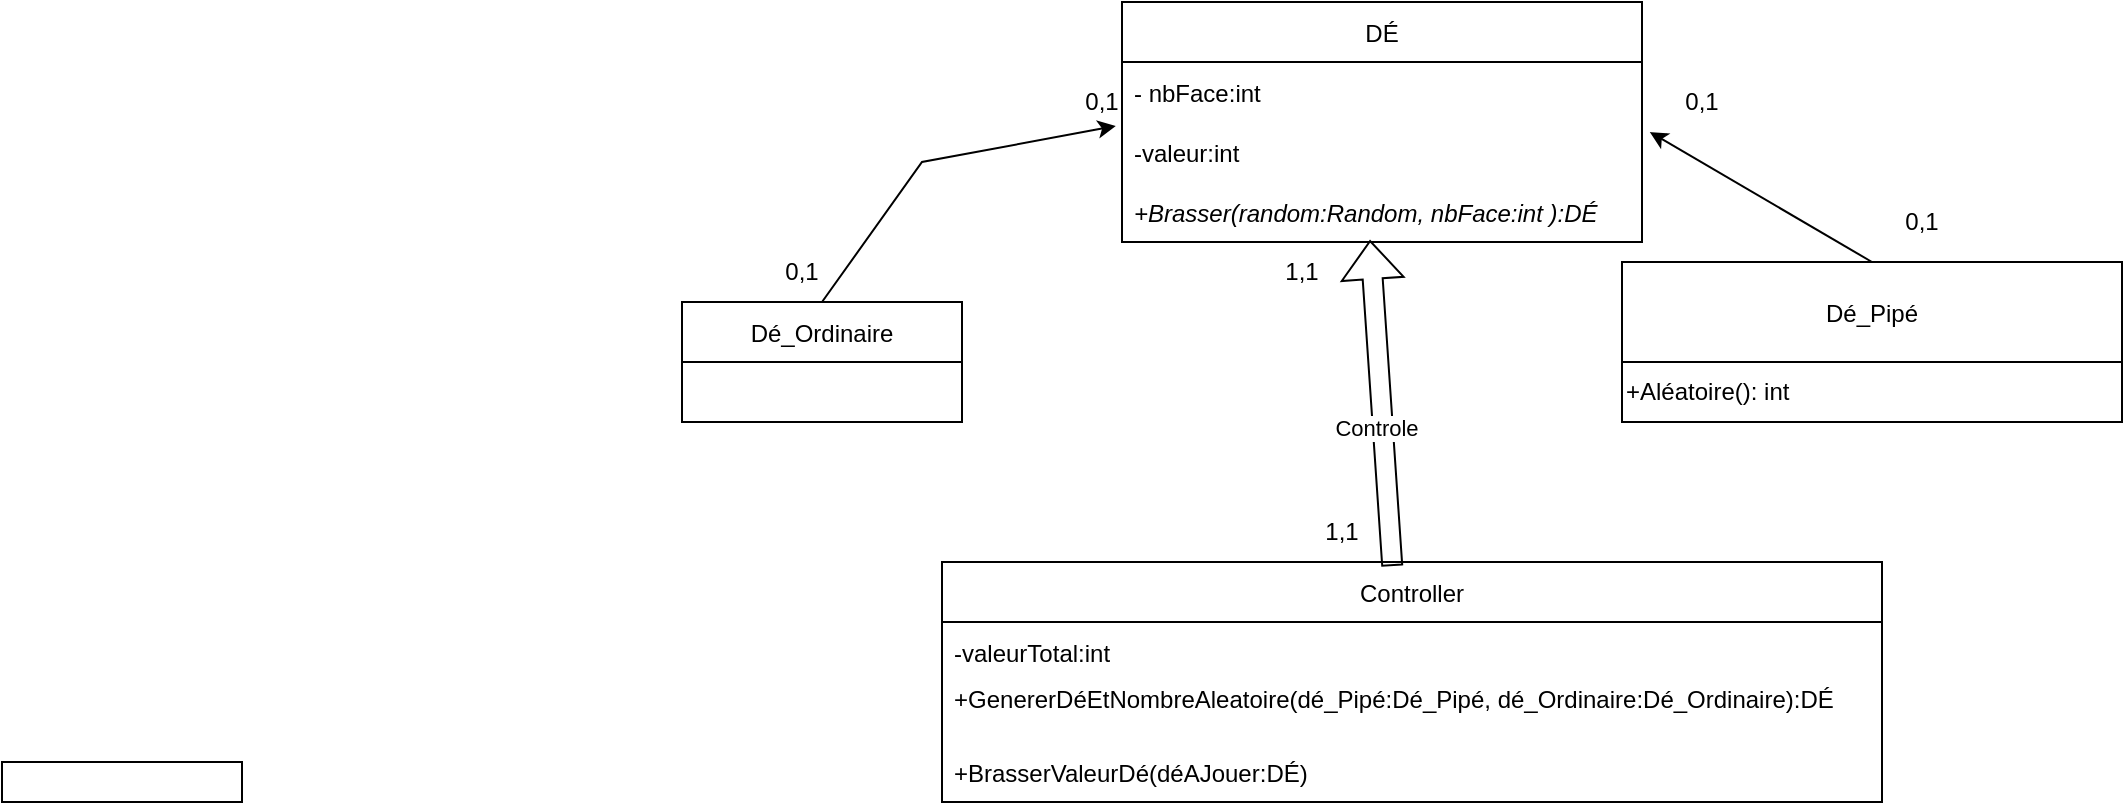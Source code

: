 <mxfile version="20.3.0" type="device"><diagram id="kWiJ4YpvXiSMZhfmeJVt" name="Page-1"><mxGraphModel dx="2522" dy="482" grid="1" gridSize="10" guides="1" tooltips="1" connect="1" arrows="1" fold="1" page="1" pageScale="1" pageWidth="827" pageHeight="1169" math="0" shadow="0"><root><mxCell id="0"/><mxCell id="1" parent="0"/><mxCell id="XKtQVAAE_OShLw2Vz0Mn-1" value="" style="rounded=0;whiteSpace=wrap;html=1;" parent="1" vertex="1"><mxGeometry x="-1130" y="400" width="120" height="20" as="geometry"/></mxCell><mxCell id="XKtQVAAE_OShLw2Vz0Mn-9" value="DÉ" style="swimlane;fontStyle=0;childLayout=stackLayout;horizontal=1;startSize=30;horizontalStack=0;resizeParent=1;resizeParentMax=0;resizeLast=0;collapsible=1;marginBottom=0;" parent="1" vertex="1"><mxGeometry x="-570" y="20" width="260" height="120" as="geometry"/></mxCell><mxCell id="XKtQVAAE_OShLw2Vz0Mn-10" value="- nbFace:int" style="text;strokeColor=none;fillColor=none;align=left;verticalAlign=middle;spacingLeft=4;spacingRight=4;overflow=hidden;points=[[0,0.5],[1,0.5]];portConstraint=eastwest;rotatable=0;" parent="XKtQVAAE_OShLw2Vz0Mn-9" vertex="1"><mxGeometry y="30" width="260" height="30" as="geometry"/></mxCell><mxCell id="XKtQVAAE_OShLw2Vz0Mn-11" value="-valeur:int" style="text;strokeColor=none;fillColor=none;align=left;verticalAlign=middle;spacingLeft=4;spacingRight=4;overflow=hidden;points=[[0,0.5],[1,0.5]];portConstraint=eastwest;rotatable=0;" parent="XKtQVAAE_OShLw2Vz0Mn-9" vertex="1"><mxGeometry y="60" width="260" height="30" as="geometry"/></mxCell><mxCell id="XKtQVAAE_OShLw2Vz0Mn-12" value="+Brasser(random:Random, nbFace:int ):DÉ" style="text;strokeColor=none;fillColor=none;align=left;verticalAlign=middle;spacingLeft=4;spacingRight=4;overflow=hidden;points=[[0,0.5],[1,0.5]];portConstraint=eastwest;rotatable=0;fontStyle=2" parent="XKtQVAAE_OShLw2Vz0Mn-9" vertex="1"><mxGeometry y="90" width="260" height="30" as="geometry"/></mxCell><mxCell id="XKtQVAAE_OShLw2Vz0Mn-14" value="Dé_Ordinaire" style="swimlane;fontStyle=0;childLayout=stackLayout;horizontal=1;startSize=30;horizontalStack=0;resizeParent=1;resizeParentMax=0;resizeLast=0;collapsible=1;marginBottom=0;" parent="1" vertex="1"><mxGeometry x="-790" y="170" width="140" height="60" as="geometry"/></mxCell><mxCell id="XKtQVAAE_OShLw2Vz0Mn-18" value="Dé_Pipé" style="swimlane;fontStyle=0;childLayout=stackLayout;horizontal=1;startSize=50;horizontalStack=0;resizeParent=1;resizeParentMax=0;resizeLast=0;collapsible=1;marginBottom=0;" parent="1" vertex="1"><mxGeometry x="-320" y="150" width="250" height="80" as="geometry"/></mxCell><mxCell id="XKtQVAAE_OShLw2Vz0Mn-28" value="&lt;div style=&quot;&quot;&gt;+Aléatoire(): int&lt;/div&gt;" style="rounded=0;whiteSpace=wrap;html=1;align=left;" parent="XKtQVAAE_OShLw2Vz0Mn-18" vertex="1"><mxGeometry y="50" width="250" height="30" as="geometry"/></mxCell><mxCell id="XKtQVAAE_OShLw2Vz0Mn-22" value="Controller" style="swimlane;fontStyle=0;childLayout=stackLayout;horizontal=1;startSize=30;horizontalStack=0;resizeParent=1;resizeParentMax=0;resizeLast=0;collapsible=1;marginBottom=0;" parent="1" vertex="1"><mxGeometry x="-660" y="300" width="470" height="120" as="geometry"/></mxCell><mxCell id="XKtQVAAE_OShLw2Vz0Mn-23" value="-valeurTotal:int" style="text;strokeColor=none;fillColor=none;align=left;verticalAlign=middle;spacingLeft=4;spacingRight=4;overflow=hidden;points=[[0,0.5],[1,0.5]];portConstraint=eastwest;rotatable=0;" parent="XKtQVAAE_OShLw2Vz0Mn-22" vertex="1"><mxGeometry y="30" width="470" height="30" as="geometry"/></mxCell><mxCell id="XKtQVAAE_OShLw2Vz0Mn-24" value="+GenererDéEtNombreAleatoire(dé_Pipé:Dé_Pipé, dé_Ordinaire:Dé_Ordinaire):DÉ&#10;" style="text;strokeColor=none;fillColor=none;align=left;verticalAlign=middle;spacingLeft=4;spacingRight=4;overflow=hidden;points=[[0,0.5],[1,0.5]];portConstraint=eastwest;rotatable=0;" parent="XKtQVAAE_OShLw2Vz0Mn-22" vertex="1"><mxGeometry y="60" width="470" height="30" as="geometry"/></mxCell><mxCell id="XKtQVAAE_OShLw2Vz0Mn-25" value="+BrasserValeurDé(déAJouer:DÉ)" style="text;strokeColor=none;fillColor=none;align=left;verticalAlign=middle;spacingLeft=4;spacingRight=4;overflow=hidden;points=[[0,0.5],[1,0.5]];portConstraint=eastwest;rotatable=0;" parent="XKtQVAAE_OShLw2Vz0Mn-22" vertex="1"><mxGeometry y="90" width="470" height="30" as="geometry"/></mxCell><mxCell id="XKtQVAAE_OShLw2Vz0Mn-26" value="" style="endArrow=classic;html=1;rounded=0;exitX=0.5;exitY=0;exitDx=0;exitDy=0;entryX=-0.012;entryY=0.067;entryDx=0;entryDy=0;entryPerimeter=0;" parent="1" source="XKtQVAAE_OShLw2Vz0Mn-14" target="XKtQVAAE_OShLw2Vz0Mn-11" edge="1"><mxGeometry width="50" height="50" relative="1" as="geometry"><mxPoint x="-580" y="160" as="sourcePoint"/><mxPoint x="-400" y="230" as="targetPoint"/><Array as="points"><mxPoint x="-670" y="100"/></Array></mxGeometry></mxCell><mxCell id="XKtQVAAE_OShLw2Vz0Mn-27" value="" style="endArrow=classic;html=1;rounded=0;exitX=0.5;exitY=0;exitDx=0;exitDy=0;entryX=1.015;entryY=0.167;entryDx=0;entryDy=0;entryPerimeter=0;" parent="1" source="XKtQVAAE_OShLw2Vz0Mn-18" target="XKtQVAAE_OShLw2Vz0Mn-11" edge="1"><mxGeometry width="50" height="50" relative="1" as="geometry"><mxPoint x="-220" y="130" as="sourcePoint"/><mxPoint x="-170" y="80" as="targetPoint"/></mxGeometry></mxCell><mxCell id="XKtQVAAE_OShLw2Vz0Mn-36" value="0,1" style="text;html=1;strokeColor=none;fillColor=none;align=center;verticalAlign=middle;whiteSpace=wrap;rounded=0;" parent="1" vertex="1"><mxGeometry x="-300" y="60" width="40" height="20" as="geometry"/></mxCell><mxCell id="XKtQVAAE_OShLw2Vz0Mn-37" value="0,1" style="text;html=1;strokeColor=none;fillColor=none;align=center;verticalAlign=middle;whiteSpace=wrap;rounded=0;" parent="1" vertex="1"><mxGeometry x="-190" y="120" width="40" height="20" as="geometry"/></mxCell><mxCell id="XKtQVAAE_OShLw2Vz0Mn-38" value="" style="shape=flexArrow;endArrow=classic;html=1;rounded=0;exitX=0.479;exitY=0.017;exitDx=0;exitDy=0;exitPerimeter=0;entryX=0.477;entryY=0.967;entryDx=0;entryDy=0;entryPerimeter=0;" parent="1" source="XKtQVAAE_OShLw2Vz0Mn-22" target="XKtQVAAE_OShLw2Vz0Mn-12" edge="1"><mxGeometry width="50" height="50" relative="1" as="geometry"><mxPoint x="-465" y="250" as="sourcePoint"/><mxPoint x="-415" y="200" as="targetPoint"/></mxGeometry></mxCell><mxCell id="XKtQVAAE_OShLw2Vz0Mn-39" value="Controle" style="edgeLabel;html=1;align=center;verticalAlign=middle;resizable=0;points=[];" parent="XKtQVAAE_OShLw2Vz0Mn-38" vertex="1" connectable="0"><mxGeometry x="-0.149" y="4" relative="1" as="geometry"><mxPoint as="offset"/></mxGeometry></mxCell><mxCell id="XKtQVAAE_OShLw2Vz0Mn-40" value="1,1" style="text;html=1;strokeColor=none;fillColor=none;align=center;verticalAlign=middle;whiteSpace=wrap;rounded=0;" parent="1" vertex="1"><mxGeometry x="-490" y="270" width="60" height="30" as="geometry"/></mxCell><mxCell id="XKtQVAAE_OShLw2Vz0Mn-41" value="1,1" style="text;html=1;strokeColor=none;fillColor=none;align=center;verticalAlign=middle;whiteSpace=wrap;rounded=0;" parent="1" vertex="1"><mxGeometry x="-510" y="140" width="60" height="30" as="geometry"/></mxCell><mxCell id="XKtQVAAE_OShLw2Vz0Mn-42" value="0,1" style="text;html=1;strokeColor=none;fillColor=none;align=center;verticalAlign=middle;whiteSpace=wrap;rounded=0;" parent="1" vertex="1"><mxGeometry x="-760" y="140" width="60" height="30" as="geometry"/></mxCell><mxCell id="XKtQVAAE_OShLw2Vz0Mn-43" value="0,1" style="text;html=1;strokeColor=none;fillColor=none;align=center;verticalAlign=middle;whiteSpace=wrap;rounded=0;" parent="1" vertex="1"><mxGeometry x="-610" y="55" width="60" height="30" as="geometry"/></mxCell></root></mxGraphModel></diagram></mxfile>